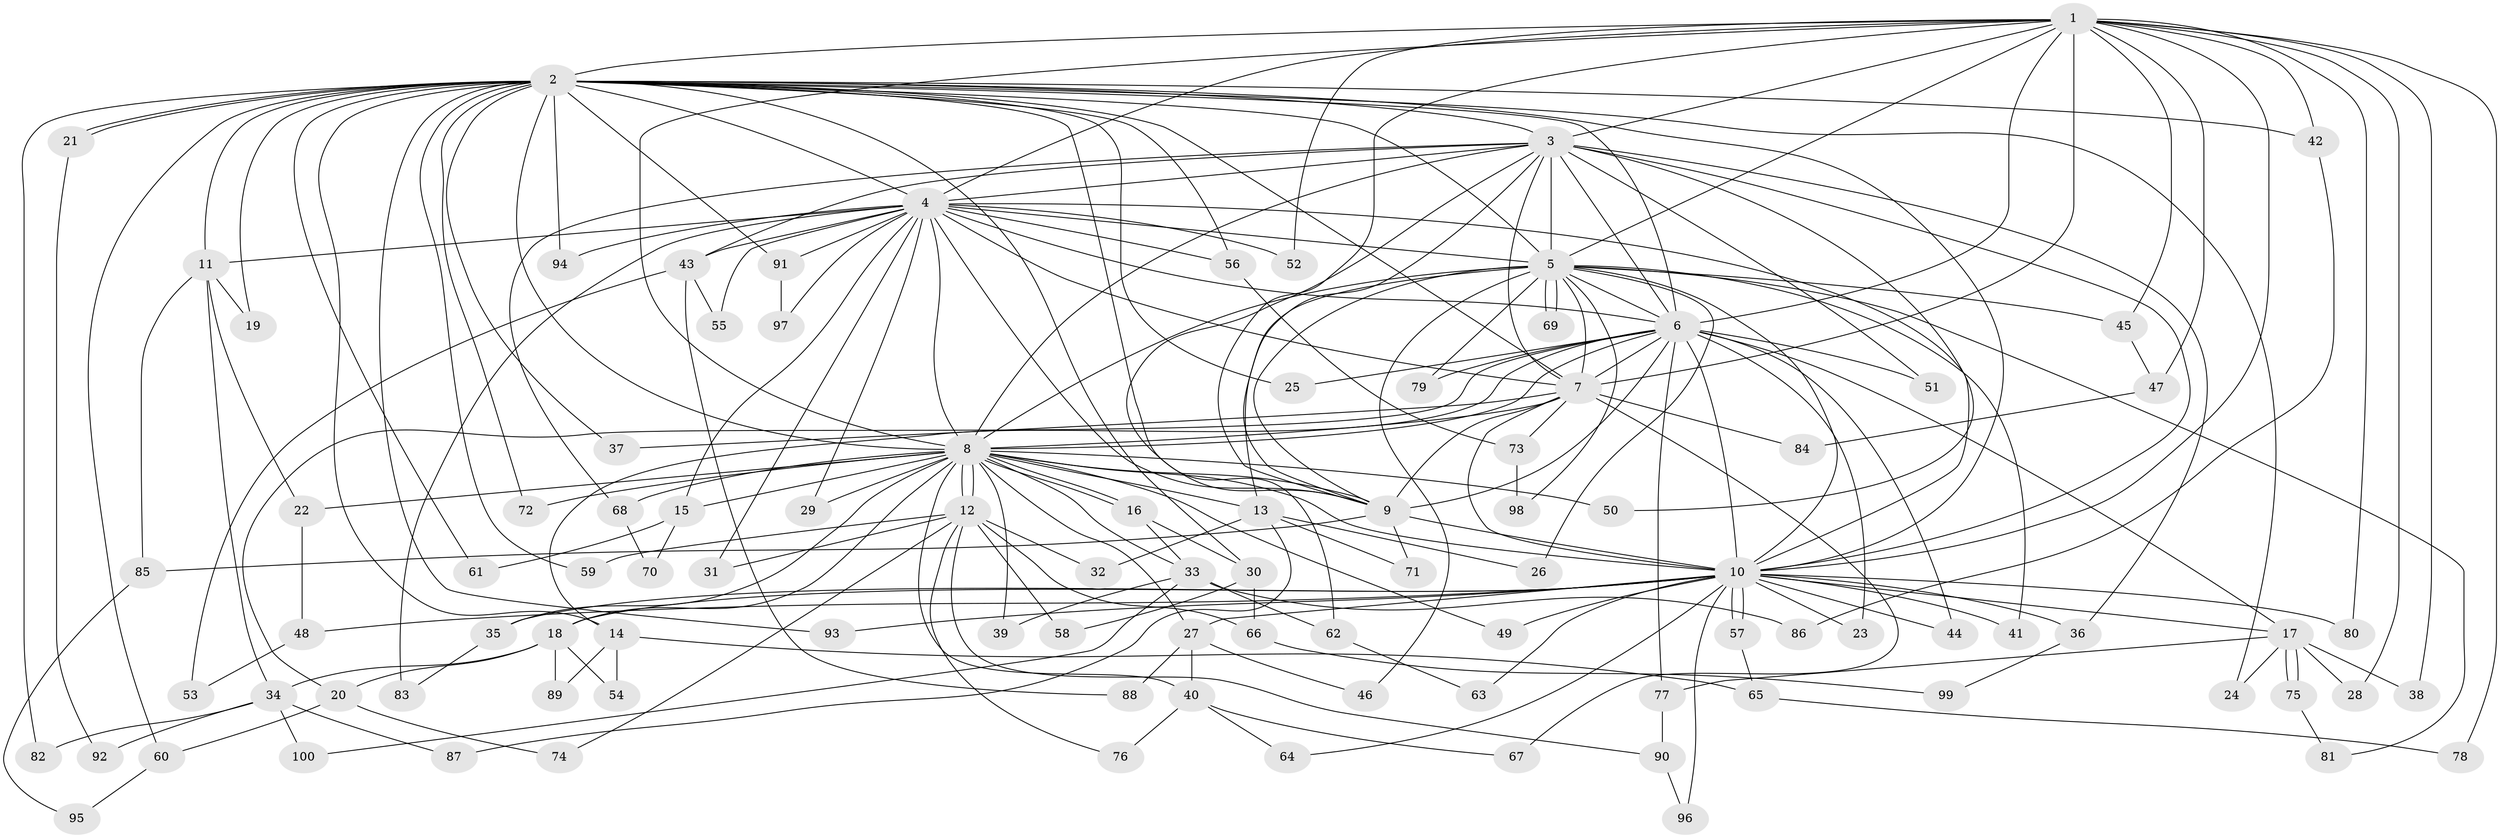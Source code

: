 // Generated by graph-tools (version 1.1) at 2025/38/02/21/25 10:38:52]
// undirected, 100 vertices, 225 edges
graph export_dot {
graph [start="1"]
  node [color=gray90,style=filled];
  1;
  2;
  3;
  4;
  5;
  6;
  7;
  8;
  9;
  10;
  11;
  12;
  13;
  14;
  15;
  16;
  17;
  18;
  19;
  20;
  21;
  22;
  23;
  24;
  25;
  26;
  27;
  28;
  29;
  30;
  31;
  32;
  33;
  34;
  35;
  36;
  37;
  38;
  39;
  40;
  41;
  42;
  43;
  44;
  45;
  46;
  47;
  48;
  49;
  50;
  51;
  52;
  53;
  54;
  55;
  56;
  57;
  58;
  59;
  60;
  61;
  62;
  63;
  64;
  65;
  66;
  67;
  68;
  69;
  70;
  71;
  72;
  73;
  74;
  75;
  76;
  77;
  78;
  79;
  80;
  81;
  82;
  83;
  84;
  85;
  86;
  87;
  88;
  89;
  90;
  91;
  92;
  93;
  94;
  95;
  96;
  97;
  98;
  99;
  100;
  1 -- 2;
  1 -- 3;
  1 -- 4;
  1 -- 5;
  1 -- 6;
  1 -- 7;
  1 -- 8;
  1 -- 9;
  1 -- 10;
  1 -- 28;
  1 -- 38;
  1 -- 42;
  1 -- 45;
  1 -- 47;
  1 -- 52;
  1 -- 78;
  1 -- 80;
  2 -- 3;
  2 -- 4;
  2 -- 5;
  2 -- 6;
  2 -- 7;
  2 -- 8;
  2 -- 9;
  2 -- 10;
  2 -- 11;
  2 -- 14;
  2 -- 19;
  2 -- 21;
  2 -- 21;
  2 -- 24;
  2 -- 25;
  2 -- 30;
  2 -- 37;
  2 -- 42;
  2 -- 56;
  2 -- 59;
  2 -- 60;
  2 -- 61;
  2 -- 72;
  2 -- 82;
  2 -- 91;
  2 -- 93;
  2 -- 94;
  3 -- 4;
  3 -- 5;
  3 -- 6;
  3 -- 7;
  3 -- 8;
  3 -- 9;
  3 -- 10;
  3 -- 36;
  3 -- 43;
  3 -- 50;
  3 -- 51;
  3 -- 62;
  3 -- 68;
  4 -- 5;
  4 -- 6;
  4 -- 7;
  4 -- 8;
  4 -- 9;
  4 -- 10;
  4 -- 11;
  4 -- 15;
  4 -- 29;
  4 -- 31;
  4 -- 43;
  4 -- 52;
  4 -- 55;
  4 -- 56;
  4 -- 83;
  4 -- 91;
  4 -- 94;
  4 -- 97;
  5 -- 6;
  5 -- 7;
  5 -- 8;
  5 -- 9;
  5 -- 10;
  5 -- 13;
  5 -- 26;
  5 -- 41;
  5 -- 45;
  5 -- 46;
  5 -- 69;
  5 -- 69;
  5 -- 79;
  5 -- 81;
  5 -- 98;
  6 -- 7;
  6 -- 8;
  6 -- 9;
  6 -- 10;
  6 -- 14;
  6 -- 17;
  6 -- 20;
  6 -- 23;
  6 -- 25;
  6 -- 44;
  6 -- 51;
  6 -- 77;
  6 -- 79;
  7 -- 8;
  7 -- 9;
  7 -- 10;
  7 -- 37;
  7 -- 67;
  7 -- 73;
  7 -- 84;
  8 -- 9;
  8 -- 10;
  8 -- 12;
  8 -- 12;
  8 -- 13;
  8 -- 15;
  8 -- 16;
  8 -- 16;
  8 -- 18;
  8 -- 22;
  8 -- 27;
  8 -- 29;
  8 -- 33;
  8 -- 35;
  8 -- 39;
  8 -- 40;
  8 -- 49;
  8 -- 50;
  8 -- 68;
  8 -- 72;
  9 -- 10;
  9 -- 71;
  9 -- 85;
  10 -- 17;
  10 -- 18;
  10 -- 23;
  10 -- 27;
  10 -- 35;
  10 -- 36;
  10 -- 41;
  10 -- 44;
  10 -- 48;
  10 -- 49;
  10 -- 57;
  10 -- 57;
  10 -- 63;
  10 -- 64;
  10 -- 80;
  10 -- 93;
  10 -- 96;
  11 -- 19;
  11 -- 22;
  11 -- 34;
  11 -- 85;
  12 -- 31;
  12 -- 32;
  12 -- 58;
  12 -- 59;
  12 -- 66;
  12 -- 74;
  12 -- 76;
  12 -- 90;
  13 -- 26;
  13 -- 32;
  13 -- 71;
  13 -- 87;
  14 -- 54;
  14 -- 65;
  14 -- 89;
  15 -- 61;
  15 -- 70;
  16 -- 30;
  16 -- 33;
  17 -- 24;
  17 -- 28;
  17 -- 38;
  17 -- 75;
  17 -- 75;
  17 -- 77;
  18 -- 20;
  18 -- 34;
  18 -- 54;
  18 -- 89;
  20 -- 60;
  20 -- 74;
  21 -- 92;
  22 -- 48;
  27 -- 40;
  27 -- 46;
  27 -- 88;
  30 -- 58;
  30 -- 66;
  33 -- 39;
  33 -- 62;
  33 -- 86;
  33 -- 100;
  34 -- 82;
  34 -- 87;
  34 -- 92;
  34 -- 100;
  35 -- 83;
  36 -- 99;
  40 -- 64;
  40 -- 67;
  40 -- 76;
  42 -- 86;
  43 -- 53;
  43 -- 55;
  43 -- 88;
  45 -- 47;
  47 -- 84;
  48 -- 53;
  56 -- 73;
  57 -- 65;
  60 -- 95;
  62 -- 63;
  65 -- 78;
  66 -- 99;
  68 -- 70;
  73 -- 98;
  75 -- 81;
  77 -- 90;
  85 -- 95;
  90 -- 96;
  91 -- 97;
}

